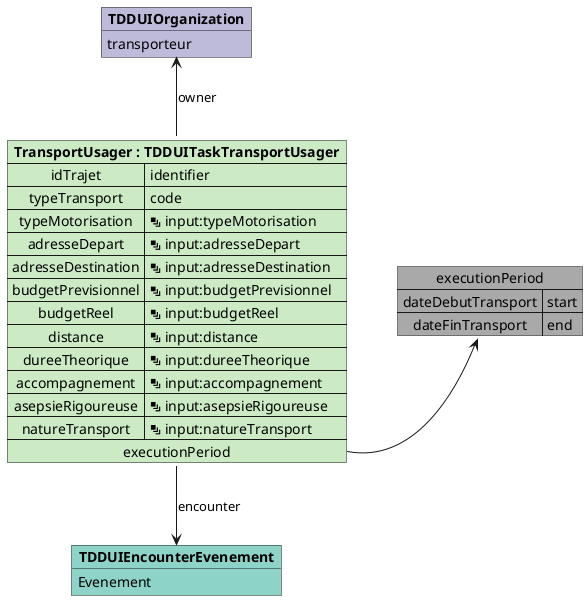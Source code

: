 @startuml

map "executionPeriod" as executionPeriod #DarkGray {
    dateDebutTransport => start
    dateFinTransport => end
}

object "**TDDUIEncounterEvenement**" as TDDUIEncounterEvenement #8dd3c7 {
    Evenement
}

object "**TDDUIOrganization**" as TDDUIOrganization #bebada {
    transporteur
}

map "**TransportUsager : TDDUITaskTransportUsager**" as TransportUsager #ccebc5 {
    idTrajet => identifier
    typeTransport => code
    typeMotorisation => <&layers> input:typeMotorisation
    adresseDepart => <&layers> input:adresseDepart
    adresseDestination => <&layers> input:adresseDestination
    budgetPrevisionnel => <&layers> input:budgetPrevisionnel
    budgetReel => <&layers> input:budgetReel
    distance => <&layers> input:distance
    dureeTheorique => <&layers> input:dureeTheorique
    accompagnement => <&layers> input:accompagnement
    asepsieRigoureuse => <&layers> input:asepsieRigoureuse
    natureTransport => <&layers> input:natureTransport
    executionPeriod *-> executionPeriod
}

TransportUsager -d-> TDDUIEncounterEvenement : encounter
TransportUsager -u-> TDDUIOrganization : owner


@enduml